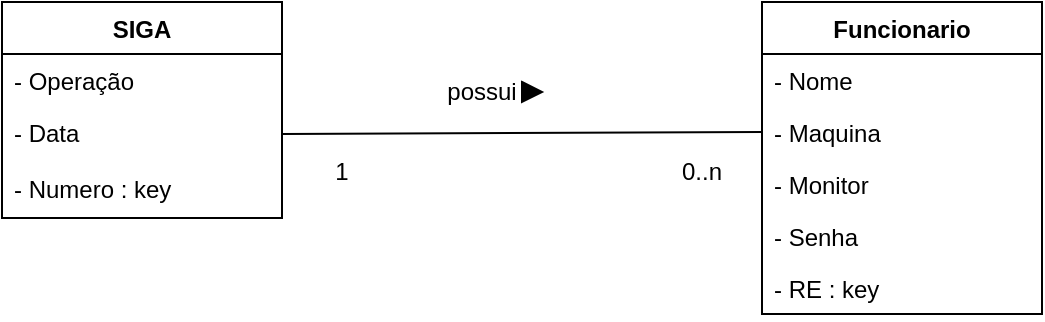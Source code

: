 <mxfile version="17.4.3" type="device"><diagram id="uqHREiZcYo5ORePkaHa4" name="Page-1"><mxGraphModel dx="1422" dy="772" grid="1" gridSize="10" guides="1" tooltips="1" connect="1" arrows="1" fold="1" page="1" pageScale="1" pageWidth="827" pageHeight="1169" math="0" shadow="0"><root><mxCell id="0"/><mxCell id="1" parent="0"/><mxCell id="LaGVRYyYrtrcx1xHE2Wv-1" value="SIGA" style="swimlane;fontStyle=1;childLayout=stackLayout;horizontal=1;startSize=26;fillColor=none;horizontalStack=0;resizeParent=1;resizeParentMax=0;resizeLast=0;collapsible=1;marginBottom=0;" vertex="1" parent="1"><mxGeometry x="120" y="110" width="140" height="108" as="geometry"/></mxCell><mxCell id="LaGVRYyYrtrcx1xHE2Wv-2" value="- Operação" style="text;strokeColor=none;fillColor=none;align=left;verticalAlign=top;spacingLeft=4;spacingRight=4;overflow=hidden;rotatable=0;points=[[0,0.5],[1,0.5]];portConstraint=eastwest;" vertex="1" parent="LaGVRYyYrtrcx1xHE2Wv-1"><mxGeometry y="26" width="140" height="26" as="geometry"/></mxCell><mxCell id="LaGVRYyYrtrcx1xHE2Wv-3" value="- Data" style="text;strokeColor=none;fillColor=none;align=left;verticalAlign=top;spacingLeft=4;spacingRight=4;overflow=hidden;rotatable=0;points=[[0,0.5],[1,0.5]];portConstraint=eastwest;" vertex="1" parent="LaGVRYyYrtrcx1xHE2Wv-1"><mxGeometry y="52" width="140" height="28" as="geometry"/></mxCell><mxCell id="LaGVRYyYrtrcx1xHE2Wv-5" value="- Numero : key" style="text;strokeColor=none;fillColor=none;align=left;verticalAlign=top;spacingLeft=4;spacingRight=4;overflow=hidden;rotatable=0;points=[[0,0.5],[1,0.5]];portConstraint=eastwest;" vertex="1" parent="LaGVRYyYrtrcx1xHE2Wv-1"><mxGeometry y="80" width="140" height="28" as="geometry"/></mxCell><mxCell id="LaGVRYyYrtrcx1xHE2Wv-6" value="Funcionario" style="swimlane;fontStyle=1;childLayout=stackLayout;horizontal=1;startSize=26;fillColor=none;horizontalStack=0;resizeParent=1;resizeParentMax=0;resizeLast=0;collapsible=1;marginBottom=0;" vertex="1" parent="1"><mxGeometry x="500" y="110" width="140" height="156" as="geometry"/></mxCell><mxCell id="LaGVRYyYrtrcx1xHE2Wv-7" value="- Nome" style="text;strokeColor=none;fillColor=none;align=left;verticalAlign=top;spacingLeft=4;spacingRight=4;overflow=hidden;rotatable=0;points=[[0,0.5],[1,0.5]];portConstraint=eastwest;" vertex="1" parent="LaGVRYyYrtrcx1xHE2Wv-6"><mxGeometry y="26" width="140" height="26" as="geometry"/></mxCell><mxCell id="LaGVRYyYrtrcx1xHE2Wv-8" value="- Maquina" style="text;strokeColor=none;fillColor=none;align=left;verticalAlign=top;spacingLeft=4;spacingRight=4;overflow=hidden;rotatable=0;points=[[0,0.5],[1,0.5]];portConstraint=eastwest;" vertex="1" parent="LaGVRYyYrtrcx1xHE2Wv-6"><mxGeometry y="52" width="140" height="26" as="geometry"/></mxCell><mxCell id="LaGVRYyYrtrcx1xHE2Wv-9" value="- Monitor" style="text;strokeColor=none;fillColor=none;align=left;verticalAlign=top;spacingLeft=4;spacingRight=4;overflow=hidden;rotatable=0;points=[[0,0.5],[1,0.5]];portConstraint=eastwest;" vertex="1" parent="LaGVRYyYrtrcx1xHE2Wv-6"><mxGeometry y="78" width="140" height="26" as="geometry"/></mxCell><mxCell id="LaGVRYyYrtrcx1xHE2Wv-10" value="- Senha" style="text;strokeColor=none;fillColor=none;align=left;verticalAlign=top;spacingLeft=4;spacingRight=4;overflow=hidden;rotatable=0;points=[[0,0.5],[1,0.5]];portConstraint=eastwest;" vertex="1" parent="LaGVRYyYrtrcx1xHE2Wv-6"><mxGeometry y="104" width="140" height="26" as="geometry"/></mxCell><mxCell id="LaGVRYyYrtrcx1xHE2Wv-12" value="- RE : key" style="text;strokeColor=none;fillColor=none;align=left;verticalAlign=top;spacingLeft=4;spacingRight=4;overflow=hidden;rotatable=0;points=[[0,0.5],[1,0.5]];portConstraint=eastwest;" vertex="1" parent="LaGVRYyYrtrcx1xHE2Wv-6"><mxGeometry y="130" width="140" height="26" as="geometry"/></mxCell><mxCell id="LaGVRYyYrtrcx1xHE2Wv-18" value="" style="endArrow=none;html=1;rounded=0;entryX=0;entryY=0.5;entryDx=0;entryDy=0;exitX=1;exitY=0.5;exitDx=0;exitDy=0;" edge="1" parent="1" source="LaGVRYyYrtrcx1xHE2Wv-3" target="LaGVRYyYrtrcx1xHE2Wv-8"><mxGeometry width="50" height="50" relative="1" as="geometry"><mxPoint x="380" y="480" as="sourcePoint"/><mxPoint x="430" y="430" as="targetPoint"/></mxGeometry></mxCell><mxCell id="LaGVRYyYrtrcx1xHE2Wv-22" value="" style="group" vertex="1" connectable="0" parent="1"><mxGeometry x="330" y="140" width="60" height="30" as="geometry"/></mxCell><mxCell id="LaGVRYyYrtrcx1xHE2Wv-19" value="possui" style="text;html=1;strokeColor=none;fillColor=none;align=center;verticalAlign=middle;whiteSpace=wrap;rounded=0;" vertex="1" parent="LaGVRYyYrtrcx1xHE2Wv-22"><mxGeometry width="60" height="30" as="geometry"/></mxCell><mxCell id="LaGVRYyYrtrcx1xHE2Wv-20" value="" style="triangle;whiteSpace=wrap;html=1;labelBackgroundColor=none;fillColor=#000000;" vertex="1" parent="LaGVRYyYrtrcx1xHE2Wv-22"><mxGeometry x="50" y="10" width="10" height="10" as="geometry"/></mxCell><mxCell id="LaGVRYyYrtrcx1xHE2Wv-23" value="1" style="text;html=1;strokeColor=none;fillColor=none;align=center;verticalAlign=middle;whiteSpace=wrap;rounded=0;labelBackgroundColor=none;" vertex="1" parent="1"><mxGeometry x="260" y="180" width="60" height="30" as="geometry"/></mxCell><mxCell id="LaGVRYyYrtrcx1xHE2Wv-24" value="0..n" style="text;html=1;strokeColor=none;fillColor=none;align=center;verticalAlign=middle;whiteSpace=wrap;rounded=0;labelBackgroundColor=none;" vertex="1" parent="1"><mxGeometry x="440" y="180" width="60" height="30" as="geometry"/></mxCell></root></mxGraphModel></diagram></mxfile>